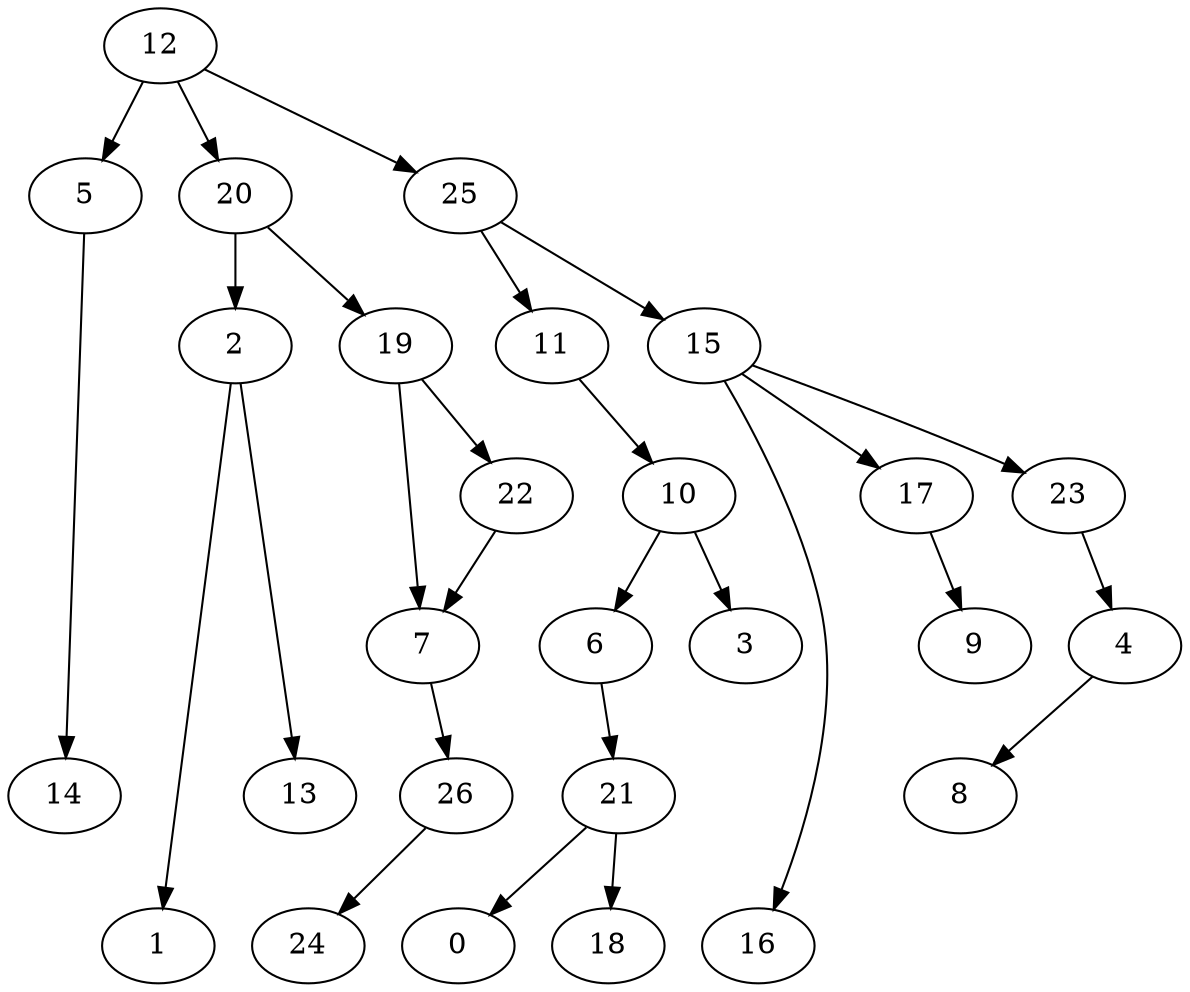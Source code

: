 digraph G {
    2;
    1;
    13;
    4;
    8;
    5;
    14;
    6;
    21;
    0;
    18;
    7;
    26;
    24;
    10;
    3;
    11;
    12;
    20;
    25;
    19;
    15;
    22;
    16;
    17;
    23;
    9;
    2 -> 1 [weight=0];
    2 -> 13 [weight=0];
    4 -> 8 [weight=0];
    5 -> 14 [weight=0];
    6 -> 21 [weight=0];
    21 -> 0 [weight=0];
    21 -> 18 [weight=0];
    7 -> 26 [weight=0];
    26 -> 24 [weight=0];
    10 -> 6 [weight=0];
    10 -> 3 [weight=0];
    11 -> 10 [weight=0];
    12 -> 5 [weight=0];
    12 -> 20 [weight=0];
    12 -> 25 [weight=0];
    20 -> 2 [weight=1];
    20 -> 19 [weight=0];
    25 -> 11 [weight=0];
    25 -> 15 [weight=0];
    19 -> 7 [weight=0];
    19 -> 22 [weight=0];
    15 -> 16 [weight=0];
    15 -> 17 [weight=0];
    15 -> 23 [weight=0];
    22 -> 7 [weight=0];
    17 -> 9 [weight=0];
    23 -> 4 [weight=0];
}
